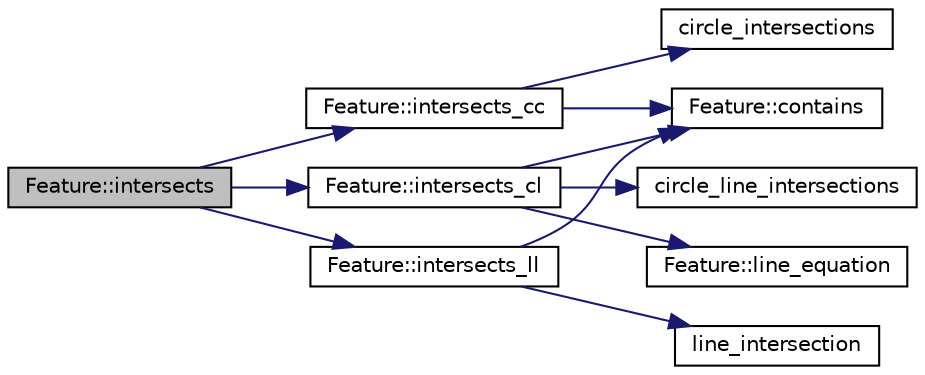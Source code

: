 digraph "Feature::intersects"
{
 // LATEX_PDF_SIZE
  edge [fontname="Helvetica",fontsize="10",labelfontname="Helvetica",labelfontsize="10"];
  node [fontname="Helvetica",fontsize="10",shape=record];
  rankdir="LR";
  Node1 [label="Feature::intersects",height=0.2,width=0.4,color="black", fillcolor="grey75", style="filled", fontcolor="black",tooltip=" "];
  Node1 -> Node2 [color="midnightblue",fontsize="10",style="solid",fontname="Helvetica"];
  Node2 [label="Feature::intersects_cc",height=0.2,width=0.4,color="black", fillcolor="white", style="filled",URL="$d7/d76/class_feature.html#aa4238a38570f6e295d6b4a5aa8a9b91d",tooltip=" "];
  Node2 -> Node3 [color="midnightblue",fontsize="10",style="solid",fontname="Helvetica"];
  Node3 [label="circle_intersections",height=0.2,width=0.4,color="black", fillcolor="white", style="filled",URL="$d0/d11/arrange_8_c.html#a043ee172acd7f5a71489cdc610bdc0b4",tooltip=" "];
  Node2 -> Node4 [color="midnightblue",fontsize="10",style="solid",fontname="Helvetica"];
  Node4 [label="Feature::contains",height=0.2,width=0.4,color="black", fillcolor="white", style="filled",URL="$d7/d76/class_feature.html#a4e60b80e5d02075c1699667dc7000bd7",tooltip=" "];
  Node1 -> Node5 [color="midnightblue",fontsize="10",style="solid",fontname="Helvetica"];
  Node5 [label="Feature::intersects_cl",height=0.2,width=0.4,color="black", fillcolor="white", style="filled",URL="$d7/d76/class_feature.html#abf47d13a15562e900ba7c45f6a3976ba",tooltip=" "];
  Node5 -> Node6 [color="midnightblue",fontsize="10",style="solid",fontname="Helvetica"];
  Node6 [label="circle_line_intersections",height=0.2,width=0.4,color="black", fillcolor="white", style="filled",URL="$d0/d11/arrange_8_c.html#ace0a3ae8d5ecbd78b3f0172f004f0a9f",tooltip=" "];
  Node5 -> Node4 [color="midnightblue",fontsize="10",style="solid",fontname="Helvetica"];
  Node5 -> Node7 [color="midnightblue",fontsize="10",style="solid",fontname="Helvetica"];
  Node7 [label="Feature::line_equation",height=0.2,width=0.4,color="black", fillcolor="white", style="filled",URL="$d7/d76/class_feature.html#acb1e9d500c75d6ac02b18e2ea5b07806",tooltip=" "];
  Node1 -> Node8 [color="midnightblue",fontsize="10",style="solid",fontname="Helvetica"];
  Node8 [label="Feature::intersects_ll",height=0.2,width=0.4,color="black", fillcolor="white", style="filled",URL="$d7/d76/class_feature.html#a301f82dfdfd1fc8f5e986b41083256e7",tooltip=" "];
  Node8 -> Node4 [color="midnightblue",fontsize="10",style="solid",fontname="Helvetica"];
  Node8 -> Node9 [color="midnightblue",fontsize="10",style="solid",fontname="Helvetica"];
  Node9 [label="line_intersection",height=0.2,width=0.4,color="black", fillcolor="white", style="filled",URL="$d0/d11/arrange_8_c.html#a62c6d133cf66d38e3d773f3aa4f0c2da",tooltip=" "];
}
